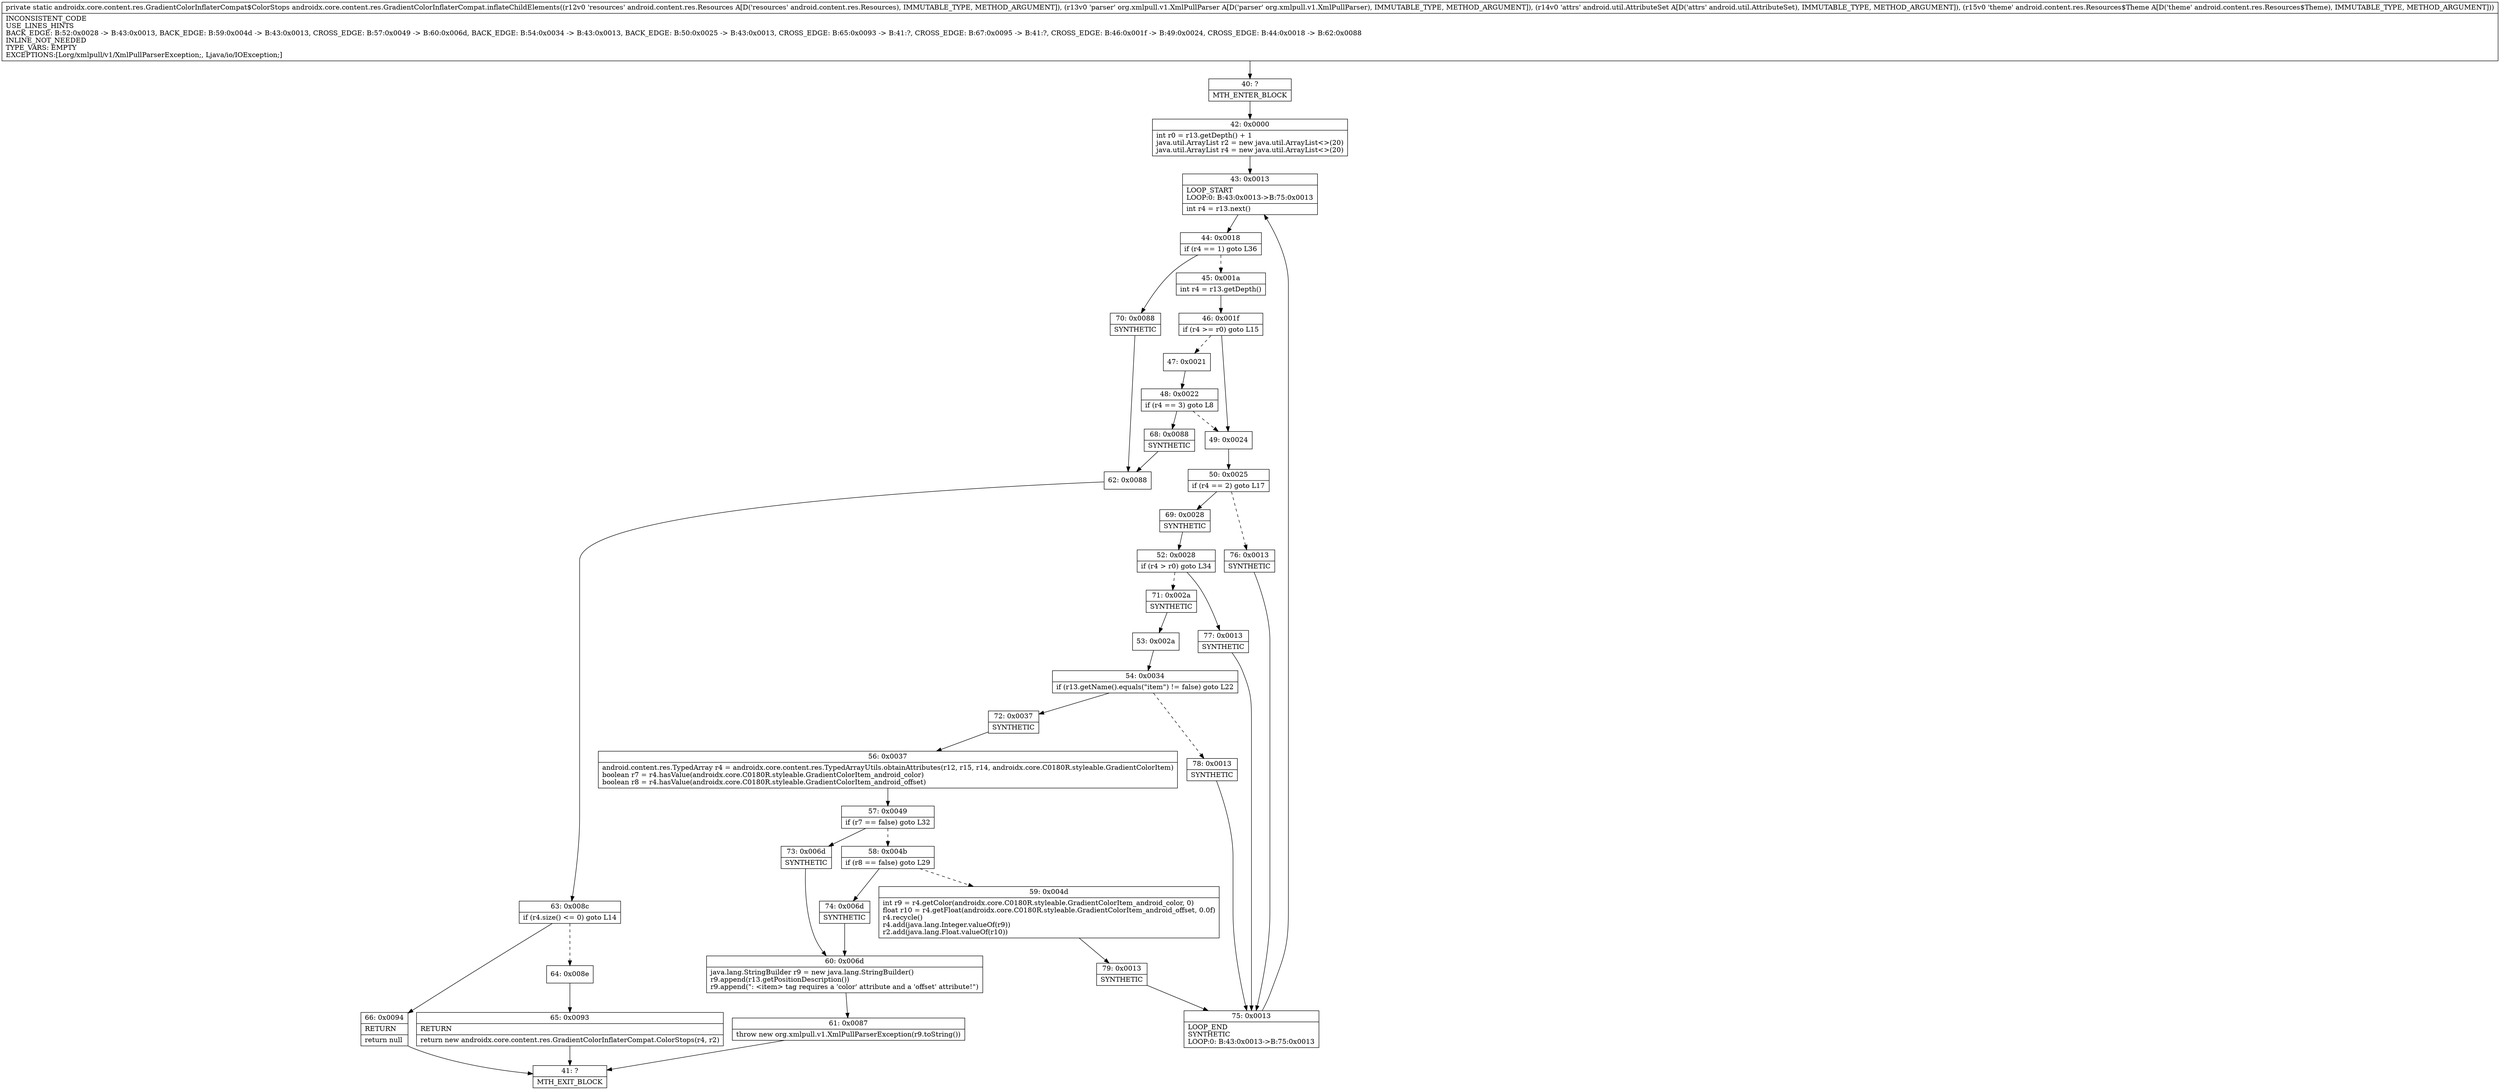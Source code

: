 digraph "CFG forandroidx.core.content.res.GradientColorInflaterCompat.inflateChildElements(Landroid\/content\/res\/Resources;Lorg\/xmlpull\/v1\/XmlPullParser;Landroid\/util\/AttributeSet;Landroid\/content\/res\/Resources$Theme;)Landroidx\/core\/content\/res\/GradientColorInflaterCompat$ColorStops;" {
Node_40 [shape=record,label="{40\:\ ?|MTH_ENTER_BLOCK\l}"];
Node_42 [shape=record,label="{42\:\ 0x0000|int r0 = r13.getDepth() + 1\ljava.util.ArrayList r2 = new java.util.ArrayList\<\>(20)\ljava.util.ArrayList r4 = new java.util.ArrayList\<\>(20)\l}"];
Node_43 [shape=record,label="{43\:\ 0x0013|LOOP_START\lLOOP:0: B:43:0x0013\-\>B:75:0x0013\l|int r4 = r13.next()\l}"];
Node_44 [shape=record,label="{44\:\ 0x0018|if (r4 == 1) goto L36\l}"];
Node_45 [shape=record,label="{45\:\ 0x001a|int r4 = r13.getDepth()\l}"];
Node_46 [shape=record,label="{46\:\ 0x001f|if (r4 \>= r0) goto L15\l}"];
Node_47 [shape=record,label="{47\:\ 0x0021}"];
Node_48 [shape=record,label="{48\:\ 0x0022|if (r4 == 3) goto L8\l}"];
Node_68 [shape=record,label="{68\:\ 0x0088|SYNTHETIC\l}"];
Node_62 [shape=record,label="{62\:\ 0x0088}"];
Node_63 [shape=record,label="{63\:\ 0x008c|if (r4.size() \<= 0) goto L14\l}"];
Node_64 [shape=record,label="{64\:\ 0x008e}"];
Node_65 [shape=record,label="{65\:\ 0x0093|RETURN\l|return new androidx.core.content.res.GradientColorInflaterCompat.ColorStops(r4, r2)\l}"];
Node_41 [shape=record,label="{41\:\ ?|MTH_EXIT_BLOCK\l}"];
Node_66 [shape=record,label="{66\:\ 0x0094|RETURN\l|return null\l}"];
Node_49 [shape=record,label="{49\:\ 0x0024}"];
Node_50 [shape=record,label="{50\:\ 0x0025|if (r4 == 2) goto L17\l}"];
Node_69 [shape=record,label="{69\:\ 0x0028|SYNTHETIC\l}"];
Node_52 [shape=record,label="{52\:\ 0x0028|if (r4 \> r0) goto L34\l}"];
Node_71 [shape=record,label="{71\:\ 0x002a|SYNTHETIC\l}"];
Node_53 [shape=record,label="{53\:\ 0x002a}"];
Node_54 [shape=record,label="{54\:\ 0x0034|if (r13.getName().equals(\"item\") != false) goto L22\l}"];
Node_72 [shape=record,label="{72\:\ 0x0037|SYNTHETIC\l}"];
Node_56 [shape=record,label="{56\:\ 0x0037|android.content.res.TypedArray r4 = androidx.core.content.res.TypedArrayUtils.obtainAttributes(r12, r15, r14, androidx.core.C0180R.styleable.GradientColorItem)\lboolean r7 = r4.hasValue(androidx.core.C0180R.styleable.GradientColorItem_android_color)\lboolean r8 = r4.hasValue(androidx.core.C0180R.styleable.GradientColorItem_android_offset)\l}"];
Node_57 [shape=record,label="{57\:\ 0x0049|if (r7 == false) goto L32\l}"];
Node_58 [shape=record,label="{58\:\ 0x004b|if (r8 == false) goto L29\l}"];
Node_59 [shape=record,label="{59\:\ 0x004d|int r9 = r4.getColor(androidx.core.C0180R.styleable.GradientColorItem_android_color, 0)\lfloat r10 = r4.getFloat(androidx.core.C0180R.styleable.GradientColorItem_android_offset, 0.0f)\lr4.recycle()\lr4.add(java.lang.Integer.valueOf(r9))\lr2.add(java.lang.Float.valueOf(r10))\l}"];
Node_79 [shape=record,label="{79\:\ 0x0013|SYNTHETIC\l}"];
Node_75 [shape=record,label="{75\:\ 0x0013|LOOP_END\lSYNTHETIC\lLOOP:0: B:43:0x0013\-\>B:75:0x0013\l}"];
Node_74 [shape=record,label="{74\:\ 0x006d|SYNTHETIC\l}"];
Node_60 [shape=record,label="{60\:\ 0x006d|java.lang.StringBuilder r9 = new java.lang.StringBuilder()\lr9.append(r13.getPositionDescription())\lr9.append(\": \<item\> tag requires a 'color' attribute and a 'offset' attribute!\")\l}"];
Node_61 [shape=record,label="{61\:\ 0x0087|throw new org.xmlpull.v1.XmlPullParserException(r9.toString())\l}"];
Node_73 [shape=record,label="{73\:\ 0x006d|SYNTHETIC\l}"];
Node_78 [shape=record,label="{78\:\ 0x0013|SYNTHETIC\l}"];
Node_77 [shape=record,label="{77\:\ 0x0013|SYNTHETIC\l}"];
Node_76 [shape=record,label="{76\:\ 0x0013|SYNTHETIC\l}"];
Node_70 [shape=record,label="{70\:\ 0x0088|SYNTHETIC\l}"];
MethodNode[shape=record,label="{private static androidx.core.content.res.GradientColorInflaterCompat$ColorStops androidx.core.content.res.GradientColorInflaterCompat.inflateChildElements((r12v0 'resources' android.content.res.Resources A[D('resources' android.content.res.Resources), IMMUTABLE_TYPE, METHOD_ARGUMENT]), (r13v0 'parser' org.xmlpull.v1.XmlPullParser A[D('parser' org.xmlpull.v1.XmlPullParser), IMMUTABLE_TYPE, METHOD_ARGUMENT]), (r14v0 'attrs' android.util.AttributeSet A[D('attrs' android.util.AttributeSet), IMMUTABLE_TYPE, METHOD_ARGUMENT]), (r15v0 'theme' android.content.res.Resources$Theme A[D('theme' android.content.res.Resources$Theme), IMMUTABLE_TYPE, METHOD_ARGUMENT]))  | INCONSISTENT_CODE\lUSE_LINES_HINTS\lBACK_EDGE: B:52:0x0028 \-\> B:43:0x0013, BACK_EDGE: B:59:0x004d \-\> B:43:0x0013, CROSS_EDGE: B:57:0x0049 \-\> B:60:0x006d, BACK_EDGE: B:54:0x0034 \-\> B:43:0x0013, BACK_EDGE: B:50:0x0025 \-\> B:43:0x0013, CROSS_EDGE: B:65:0x0093 \-\> B:41:?, CROSS_EDGE: B:67:0x0095 \-\> B:41:?, CROSS_EDGE: B:46:0x001f \-\> B:49:0x0024, CROSS_EDGE: B:44:0x0018 \-\> B:62:0x0088\lINLINE_NOT_NEEDED\lTYPE_VARS: EMPTY\lEXCEPTIONS:[Lorg\/xmlpull\/v1\/XmlPullParserException;, Ljava\/io\/IOException;]\l}"];
MethodNode -> Node_40;Node_40 -> Node_42;
Node_42 -> Node_43;
Node_43 -> Node_44;
Node_44 -> Node_45[style=dashed];
Node_44 -> Node_70;
Node_45 -> Node_46;
Node_46 -> Node_47[style=dashed];
Node_46 -> Node_49;
Node_47 -> Node_48;
Node_48 -> Node_49[style=dashed];
Node_48 -> Node_68;
Node_68 -> Node_62;
Node_62 -> Node_63;
Node_63 -> Node_64[style=dashed];
Node_63 -> Node_66;
Node_64 -> Node_65;
Node_65 -> Node_41;
Node_66 -> Node_41;
Node_49 -> Node_50;
Node_50 -> Node_69;
Node_50 -> Node_76[style=dashed];
Node_69 -> Node_52;
Node_52 -> Node_71[style=dashed];
Node_52 -> Node_77;
Node_71 -> Node_53;
Node_53 -> Node_54;
Node_54 -> Node_72;
Node_54 -> Node_78[style=dashed];
Node_72 -> Node_56;
Node_56 -> Node_57;
Node_57 -> Node_58[style=dashed];
Node_57 -> Node_73;
Node_58 -> Node_59[style=dashed];
Node_58 -> Node_74;
Node_59 -> Node_79;
Node_79 -> Node_75;
Node_75 -> Node_43;
Node_74 -> Node_60;
Node_60 -> Node_61;
Node_61 -> Node_41;
Node_73 -> Node_60;
Node_78 -> Node_75;
Node_77 -> Node_75;
Node_76 -> Node_75;
Node_70 -> Node_62;
}

